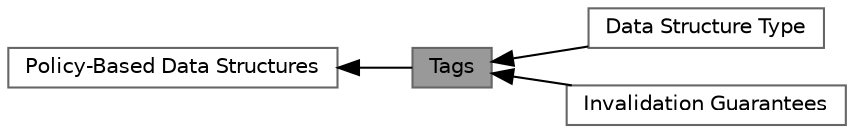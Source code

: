 digraph "Tags"
{
 // LATEX_PDF_SIZE
  bgcolor="transparent";
  edge [fontname=Helvetica,fontsize=10,labelfontname=Helvetica,labelfontsize=10];
  node [fontname=Helvetica,fontsize=10,shape=box,height=0.2,width=0.4];
  rankdir=LR;
  Node4 [id="Node000004",label="Data Structure Type",height=0.2,width=0.4,color="grey40", fillcolor="white", style="filled",URL="$group__ds__tags.html",tooltip=" "];
  Node3 [id="Node000003",label="Invalidation Guarantees",height=0.2,width=0.4,color="grey40", fillcolor="white", style="filled",URL="$group__invalidation__tags.html",tooltip=" "];
  Node2 [id="Node000002",label="Policy-Based Data Structures",height=0.2,width=0.4,color="grey40", fillcolor="white", style="filled",URL="$group__pbds.html",tooltip=" "];
  Node1 [id="Node000001",label="Tags",height=0.2,width=0.4,color="gray40", fillcolor="grey60", style="filled", fontcolor="black",tooltip=" "];
  Node2->Node1 [shape=plaintext, dir="back", style="solid"];
  Node1->Node3 [shape=plaintext, dir="back", style="solid"];
  Node1->Node4 [shape=plaintext, dir="back", style="solid"];
}
